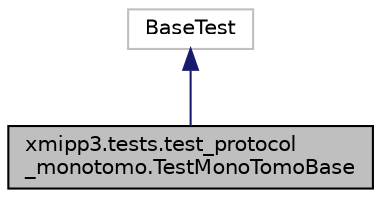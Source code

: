 digraph "xmipp3.tests.test_protocol_monotomo.TestMonoTomoBase"
{
  edge [fontname="Helvetica",fontsize="10",labelfontname="Helvetica",labelfontsize="10"];
  node [fontname="Helvetica",fontsize="10",shape=record];
  Node3 [label="xmipp3.tests.test_protocol\l_monotomo.TestMonoTomoBase",height=0.2,width=0.4,color="black", fillcolor="grey75", style="filled", fontcolor="black"];
  Node4 -> Node3 [dir="back",color="midnightblue",fontsize="10",style="solid",fontname="Helvetica"];
  Node4 [label="BaseTest",height=0.2,width=0.4,color="grey75", fillcolor="white", style="filled"];
}
